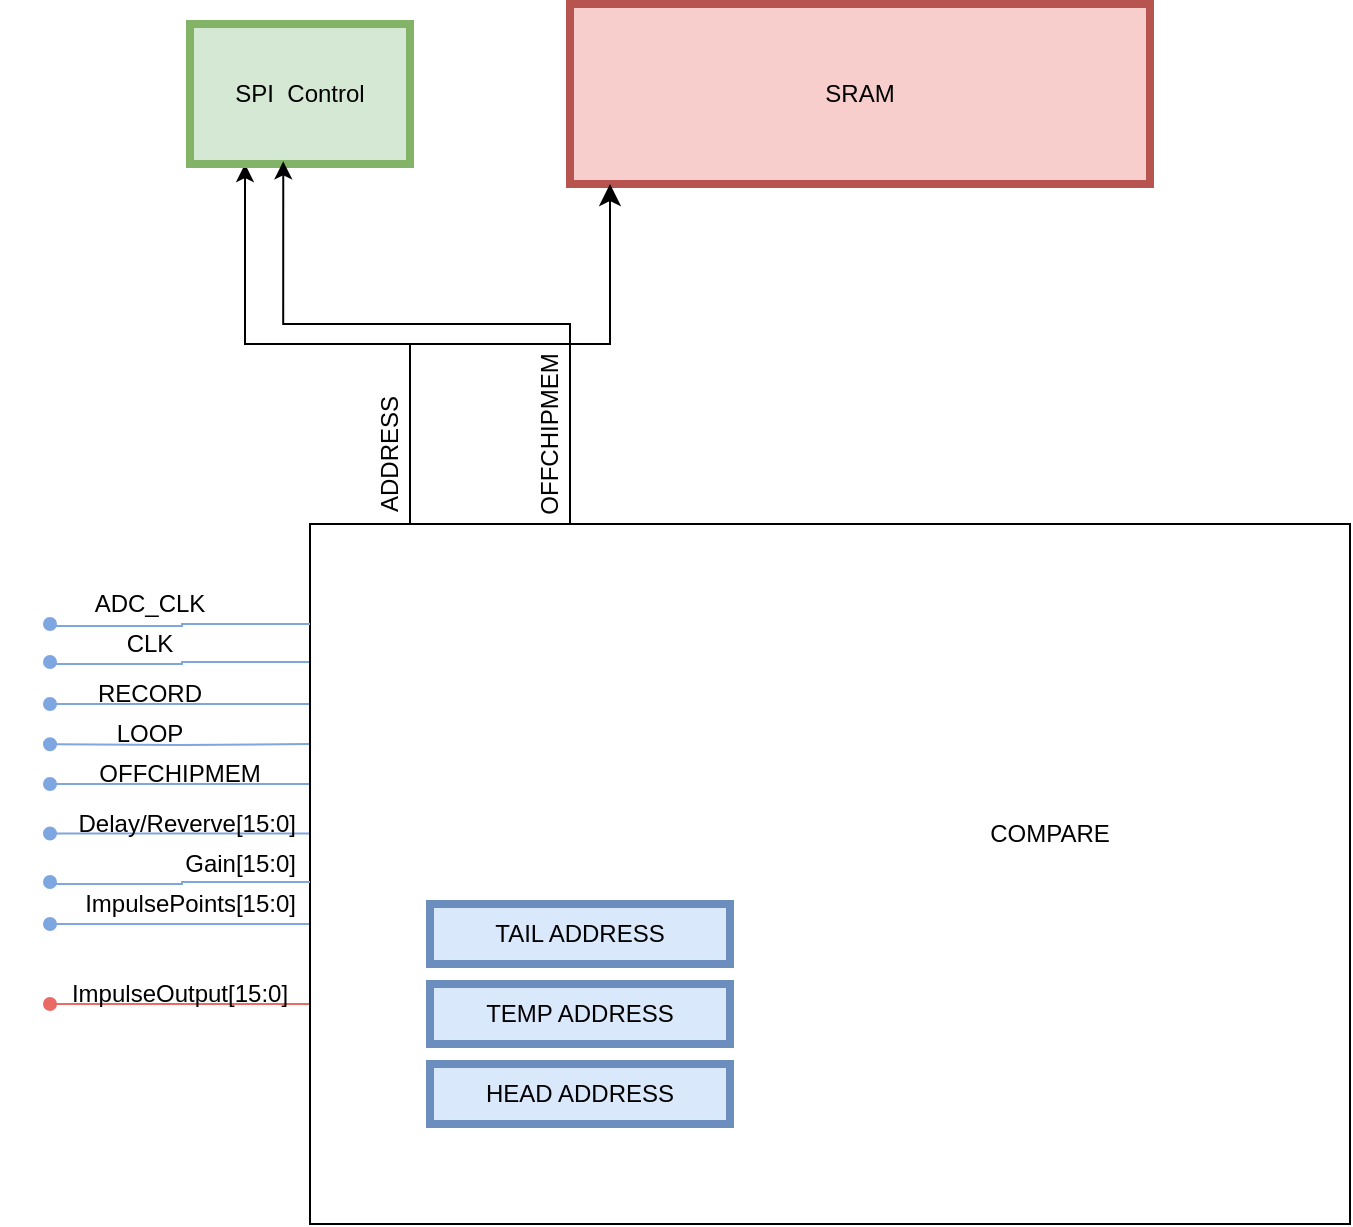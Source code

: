 <mxfile version="22.0.3" type="device">
  <diagram name="Page-1" id="rh9ZQKtVHhOLs23tk6wD">
    <mxGraphModel dx="523" dy="305" grid="1" gridSize="10" guides="1" tooltips="1" connect="1" arrows="1" fold="1" page="1" pageScale="1" pageWidth="850" pageHeight="1100" math="0" shadow="0">
      <root>
        <mxCell id="0" />
        <mxCell id="1" parent="0" />
        <mxCell id="8-muAA1tWl2AwLdVXUxu-13" style="edgeStyle=orthogonalEdgeStyle;rounded=0;orthogonalLoop=1;jettySize=auto;html=1;exitX=0.25;exitY=0;exitDx=0;exitDy=0;entryX=0.25;entryY=1;entryDx=0;entryDy=0;" parent="1" source="8-muAA1tWl2AwLdVXUxu-11" target="8-muAA1tWl2AwLdVXUxu-10" edge="1">
          <mxGeometry relative="1" as="geometry">
            <Array as="points">
              <mxPoint x="230" y="290" />
              <mxPoint x="230" y="200" />
              <mxPoint x="148" y="200" />
            </Array>
          </mxGeometry>
        </mxCell>
        <mxCell id="8-muAA1tWl2AwLdVXUxu-20" style="edgeStyle=orthogonalEdgeStyle;rounded=0;orthogonalLoop=1;jettySize=auto;html=1;exitX=0;exitY=0.25;exitDx=0;exitDy=0;endArrow=oval;endFill=1;strokeColor=#7EA6E0;" parent="1" edge="1">
          <mxGeometry relative="1" as="geometry">
            <mxPoint x="50" y="400.088" as="targetPoint" />
            <mxPoint x="180" y="400" as="sourcePoint" />
          </mxGeometry>
        </mxCell>
        <mxCell id="8-muAA1tWl2AwLdVXUxu-22" style="edgeStyle=orthogonalEdgeStyle;rounded=0;orthogonalLoop=1;jettySize=auto;html=1;endArrow=oval;endFill=1;strokeColor=#7EA6E0;" parent="1" edge="1">
          <mxGeometry relative="1" as="geometry">
            <mxPoint x="50" y="420" as="targetPoint" />
            <mxPoint x="190" y="420" as="sourcePoint" />
            <Array as="points">
              <mxPoint x="160" y="420" />
              <mxPoint x="160" y="420" />
            </Array>
          </mxGeometry>
        </mxCell>
        <mxCell id="8-muAA1tWl2AwLdVXUxu-24" style="edgeStyle=orthogonalEdgeStyle;rounded=0;orthogonalLoop=1;jettySize=auto;html=1;exitX=0;exitY=0.5;exitDx=0;exitDy=0;endArrow=oval;endFill=1;strokeColor=#7EA6E0;" parent="1" edge="1">
          <mxGeometry relative="1" as="geometry">
            <mxPoint x="50" y="444.74" as="targetPoint" />
            <mxPoint x="180" y="444.74" as="sourcePoint" />
          </mxGeometry>
        </mxCell>
        <mxCell id="8-muAA1tWl2AwLdVXUxu-26" style="edgeStyle=orthogonalEdgeStyle;rounded=0;orthogonalLoop=1;jettySize=auto;html=1;exitX=0;exitY=0.5;exitDx=0;exitDy=0;endArrow=oval;endFill=1;strokeColor=#7EA6E0;" parent="1" source="8-muAA1tWl2AwLdVXUxu-11" edge="1">
          <mxGeometry relative="1" as="geometry">
            <mxPoint x="50" y="490" as="targetPoint" />
            <Array as="points">
              <mxPoint x="180" y="490" />
              <mxPoint x="50" y="490" />
            </Array>
          </mxGeometry>
        </mxCell>
        <mxCell id="8-muAA1tWl2AwLdVXUxu-32" style="edgeStyle=orthogonalEdgeStyle;rounded=0;orthogonalLoop=1;jettySize=auto;html=1;exitX=0;exitY=0.75;exitDx=0;exitDy=0;endArrow=oval;endFill=1;strokeColor=#EA6B66;" parent="1" source="8-muAA1tWl2AwLdVXUxu-11" edge="1">
          <mxGeometry relative="1" as="geometry">
            <mxPoint x="50" y="530" as="targetPoint" />
            <Array as="points">
              <mxPoint x="60" y="530" />
              <mxPoint x="60" y="530" />
            </Array>
          </mxGeometry>
        </mxCell>
        <mxCell id="8-muAA1tWl2AwLdVXUxu-36" style="edgeStyle=orthogonalEdgeStyle;rounded=0;orthogonalLoop=1;jettySize=auto;html=1;endArrow=oval;endFill=1;strokeColor=#7EA6E0;" parent="1" edge="1">
          <mxGeometry relative="1" as="geometry">
            <mxPoint x="50" y="380" as="targetPoint" />
            <mxPoint x="180" y="380" as="sourcePoint" />
          </mxGeometry>
        </mxCell>
        <mxCell id="8-muAA1tWl2AwLdVXUxu-39" style="edgeStyle=orthogonalEdgeStyle;rounded=0;orthogonalLoop=1;jettySize=auto;html=1;endArrow=oval;endFill=1;strokeColor=#7EA6E0;" parent="1" edge="1">
          <mxGeometry relative="1" as="geometry">
            <mxPoint x="50" y="359" as="targetPoint" />
            <mxPoint x="180" y="359" as="sourcePoint" />
            <Array as="points">
              <mxPoint x="116" y="359" />
              <mxPoint x="50" y="360" />
            </Array>
          </mxGeometry>
        </mxCell>
        <mxCell id="8-muAA1tWl2AwLdVXUxu-11" value="" style="rounded=0;whiteSpace=wrap;html=1;" parent="1" vertex="1">
          <mxGeometry x="180" y="290" width="520" height="350" as="geometry" />
        </mxCell>
        <mxCell id="8-muAA1tWl2AwLdVXUxu-4" value="SRAM" style="text;html=1;strokeColor=#b85450;fillColor=#f8cecc;align=center;verticalAlign=middle;whiteSpace=wrap;rounded=0;strokeWidth=4;" parent="1" vertex="1">
          <mxGeometry x="310" y="30" width="290" height="90" as="geometry" />
        </mxCell>
        <mxCell id="8-muAA1tWl2AwLdVXUxu-6" value="HEAD ADDRESS" style="text;html=1;strokeColor=#6c8ebf;fillColor=#dae8fc;align=center;verticalAlign=middle;whiteSpace=wrap;rounded=0;strokeWidth=4;" parent="1" vertex="1">
          <mxGeometry x="240" y="560" width="150" height="30" as="geometry" />
        </mxCell>
        <mxCell id="8-muAA1tWl2AwLdVXUxu-8" value="TAIL ADDRESS" style="text;html=1;strokeColor=#6c8ebf;fillColor=#dae8fc;align=center;verticalAlign=middle;whiteSpace=wrap;rounded=0;strokeWidth=4;" parent="1" vertex="1">
          <mxGeometry x="240" y="480" width="150" height="30" as="geometry" />
        </mxCell>
        <mxCell id="8-muAA1tWl2AwLdVXUxu-10" value="SPI&amp;nbsp; Control" style="text;html=1;strokeColor=#82b366;fillColor=#d5e8d4;align=center;verticalAlign=middle;whiteSpace=wrap;rounded=0;strokeWidth=4;" parent="1" vertex="1">
          <mxGeometry x="120" y="40" width="110" height="70" as="geometry" />
        </mxCell>
        <mxCell id="8-muAA1tWl2AwLdVXUxu-15" value="" style="edgeStyle=segmentEdgeStyle;endArrow=classic;html=1;curved=0;rounded=0;endSize=8;startSize=8;" parent="1" target="8-muAA1tWl2AwLdVXUxu-4" edge="1">
          <mxGeometry width="50" height="50" relative="1" as="geometry">
            <mxPoint x="230" y="220" as="sourcePoint" />
            <mxPoint x="320" y="280" as="targetPoint" />
            <Array as="points">
              <mxPoint x="230" y="200" />
              <mxPoint x="330" y="200" />
            </Array>
          </mxGeometry>
        </mxCell>
        <mxCell id="8-muAA1tWl2AwLdVXUxu-16" value="TEMP ADDRESS" style="text;html=1;strokeColor=#6c8ebf;fillColor=#dae8fc;align=center;verticalAlign=middle;whiteSpace=wrap;rounded=0;strokeWidth=4;" parent="1" vertex="1">
          <mxGeometry x="240" y="520" width="150" height="30" as="geometry" />
        </mxCell>
        <mxCell id="8-muAA1tWl2AwLdVXUxu-18" value="COMPARE" style="text;html=1;strokeColor=none;fillColor=none;align=center;verticalAlign=middle;whiteSpace=wrap;rounded=0;" parent="1" vertex="1">
          <mxGeometry x="490" y="420" width="120" height="50" as="geometry" />
        </mxCell>
        <mxCell id="8-muAA1tWl2AwLdVXUxu-21" value="LOOP" style="text;html=1;strokeColor=none;fillColor=none;align=center;verticalAlign=middle;whiteSpace=wrap;rounded=0;" parent="1" vertex="1">
          <mxGeometry x="70" y="380" width="60" height="30" as="geometry" />
        </mxCell>
        <mxCell id="8-muAA1tWl2AwLdVXUxu-23" value="OFFCHIPMEM" style="text;html=1;strokeColor=none;fillColor=none;align=center;verticalAlign=middle;whiteSpace=wrap;rounded=0;" parent="1" vertex="1">
          <mxGeometry x="70" y="400" width="90" height="30" as="geometry" />
        </mxCell>
        <mxCell id="8-muAA1tWl2AwLdVXUxu-25" value="Delay/Reverve[15:0]" style="text;html=1;strokeColor=none;fillColor=none;align=right;verticalAlign=middle;whiteSpace=wrap;rounded=0;" parent="1" vertex="1">
          <mxGeometry x="25" y="430" width="150" height="20" as="geometry" />
        </mxCell>
        <mxCell id="8-muAA1tWl2AwLdVXUxu-28" value="ADDRESS" style="text;html=1;strokeColor=none;fillColor=none;align=center;verticalAlign=middle;whiteSpace=wrap;rounded=0;rotation=270;" parent="1" vertex="1">
          <mxGeometry x="190" y="240" width="60" height="30" as="geometry" />
        </mxCell>
        <mxCell id="8-muAA1tWl2AwLdVXUxu-29" value="ImpulsePoints[15:0]" style="text;html=1;strokeColor=none;fillColor=none;align=right;verticalAlign=middle;whiteSpace=wrap;rounded=0;" parent="1" vertex="1">
          <mxGeometry x="55" y="470" width="120" height="20" as="geometry" />
        </mxCell>
        <mxCell id="8-muAA1tWl2AwLdVXUxu-31" value="OFFCHIPMEM" style="text;html=1;strokeColor=none;fillColor=none;align=center;verticalAlign=middle;whiteSpace=wrap;rounded=0;rotation=270;" parent="1" vertex="1">
          <mxGeometry x="270" y="230" width="60" height="30" as="geometry" />
        </mxCell>
        <mxCell id="8-muAA1tWl2AwLdVXUxu-30" style="edgeStyle=orthogonalEdgeStyle;rounded=0;orthogonalLoop=1;jettySize=auto;html=1;exitX=0.25;exitY=0;exitDx=0;exitDy=0;entryX=0.424;entryY=0.981;entryDx=0;entryDy=0;entryPerimeter=0;" parent="1" source="8-muAA1tWl2AwLdVXUxu-11" target="8-muAA1tWl2AwLdVXUxu-10" edge="1">
          <mxGeometry relative="1" as="geometry">
            <mxPoint x="240" y="130" as="targetPoint" />
            <Array as="points">
              <mxPoint x="310" y="190" />
              <mxPoint x="167" y="190" />
            </Array>
          </mxGeometry>
        </mxCell>
        <mxCell id="8-muAA1tWl2AwLdVXUxu-33" value="ImpulseOutput[15:0]" style="text;html=1;strokeColor=none;fillColor=none;align=center;verticalAlign=middle;whiteSpace=wrap;rounded=0;" parent="1" vertex="1">
          <mxGeometry x="85" y="510" width="60" height="30" as="geometry" />
        </mxCell>
        <mxCell id="8-muAA1tWl2AwLdVXUxu-38" value="RECORD" style="text;html=1;strokeColor=none;fillColor=none;align=center;verticalAlign=middle;whiteSpace=wrap;rounded=0;" parent="1" vertex="1">
          <mxGeometry x="70" y="360" width="60" height="30" as="geometry" />
        </mxCell>
        <mxCell id="8-muAA1tWl2AwLdVXUxu-40" value="Gain[15:0]" style="text;html=1;strokeColor=none;fillColor=none;align=right;verticalAlign=middle;whiteSpace=wrap;rounded=0;" parent="1" vertex="1">
          <mxGeometry x="115" y="450" width="60" height="20" as="geometry" />
        </mxCell>
        <mxCell id="ryW3ibH7cdTts90YSQAv-1" style="edgeStyle=orthogonalEdgeStyle;rounded=0;orthogonalLoop=1;jettySize=auto;html=1;endArrow=oval;endFill=1;strokeColor=#7EA6E0;" edge="1" parent="1">
          <mxGeometry relative="1" as="geometry">
            <mxPoint x="50" y="469" as="targetPoint" />
            <mxPoint x="180" y="469" as="sourcePoint" />
            <Array as="points">
              <mxPoint x="116" y="469" />
              <mxPoint x="50" y="470" />
            </Array>
          </mxGeometry>
        </mxCell>
        <mxCell id="ryW3ibH7cdTts90YSQAv-2" value="CLK" style="text;html=1;strokeColor=none;fillColor=none;align=center;verticalAlign=middle;whiteSpace=wrap;rounded=0;" vertex="1" parent="1">
          <mxGeometry x="70" y="340" width="60" height="20" as="geometry" />
        </mxCell>
        <mxCell id="ryW3ibH7cdTts90YSQAv-3" style="edgeStyle=orthogonalEdgeStyle;rounded=0;orthogonalLoop=1;jettySize=auto;html=1;endArrow=oval;endFill=1;strokeColor=#7EA6E0;" edge="1" parent="1">
          <mxGeometry relative="1" as="geometry">
            <mxPoint x="50" y="340" as="targetPoint" />
            <mxPoint x="180" y="340" as="sourcePoint" />
            <Array as="points">
              <mxPoint x="116" y="340" />
              <mxPoint x="50" y="341" />
            </Array>
          </mxGeometry>
        </mxCell>
        <mxCell id="ryW3ibH7cdTts90YSQAv-4" value="ADC_CLK" style="text;html=1;strokeColor=none;fillColor=none;align=center;verticalAlign=middle;whiteSpace=wrap;rounded=0;" vertex="1" parent="1">
          <mxGeometry x="70" y="320" width="60" height="20" as="geometry" />
        </mxCell>
      </root>
    </mxGraphModel>
  </diagram>
</mxfile>
